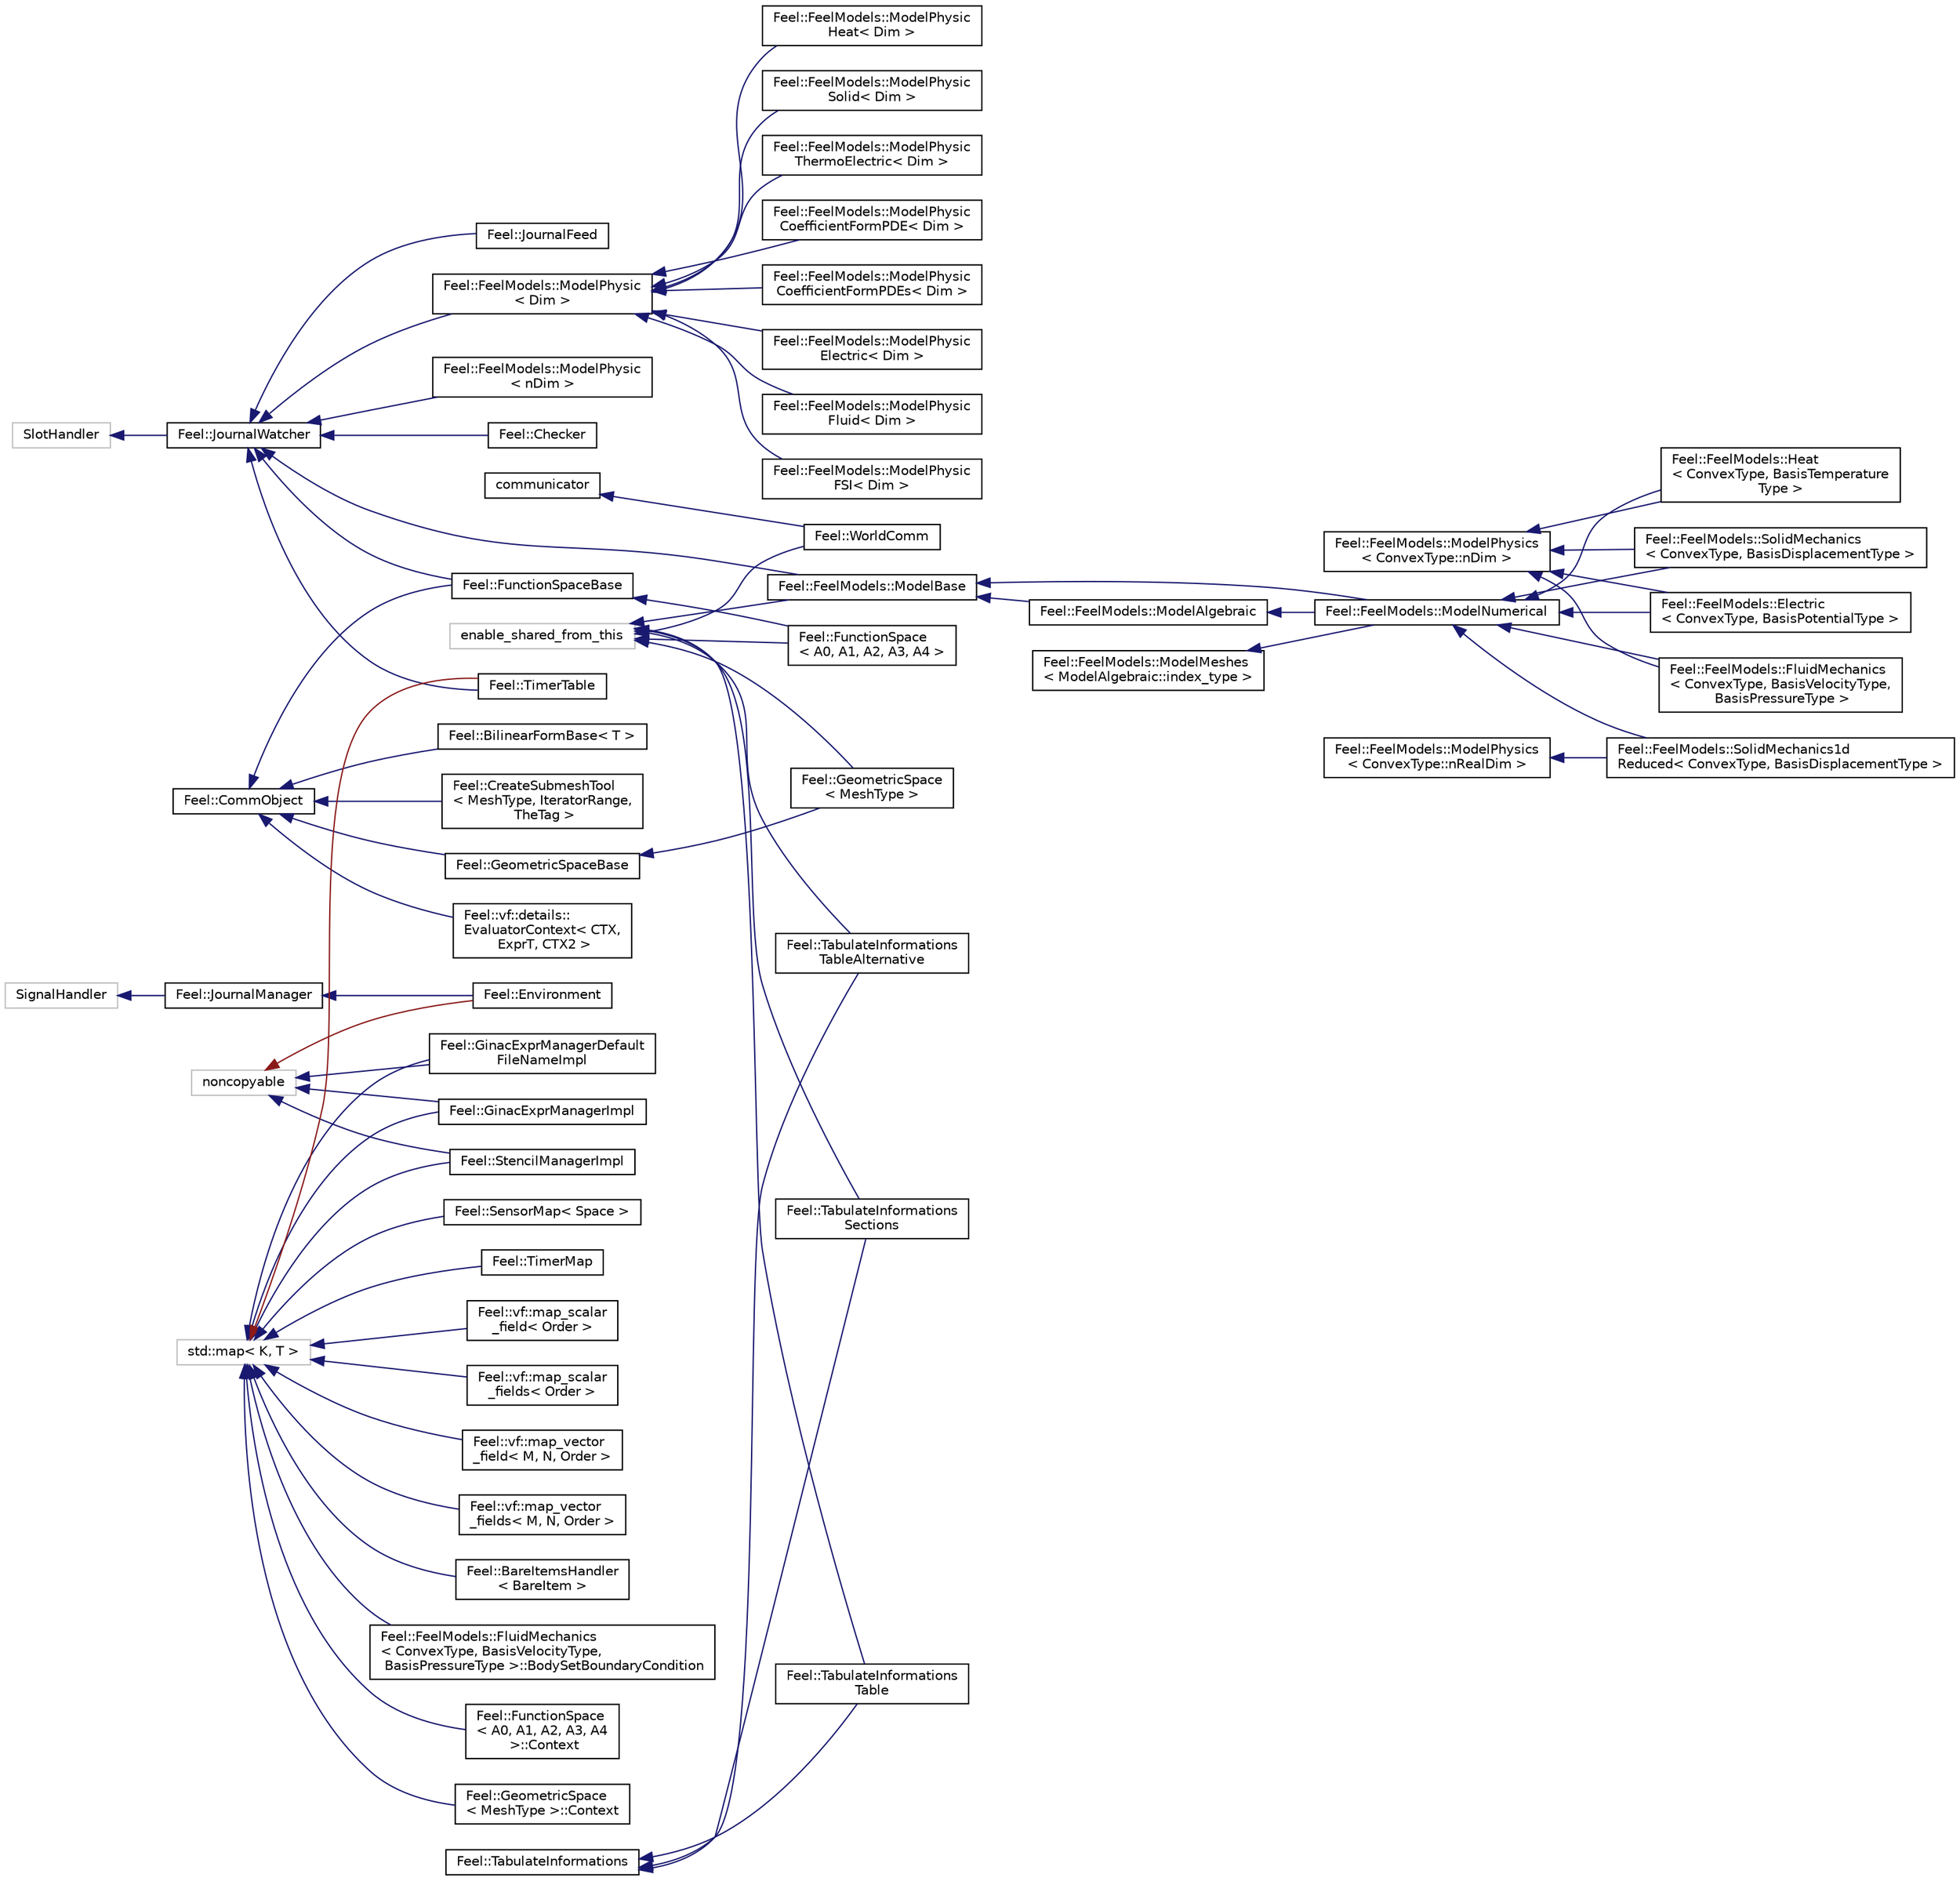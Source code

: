 digraph "Graphical Class Hierarchy"
{
 // LATEX_PDF_SIZE
  edge [fontname="Helvetica",fontsize="10",labelfontname="Helvetica",labelfontsize="10"];
  node [fontname="Helvetica",fontsize="10",shape=record];
  rankdir="LR";
  Node1083 [label="communicator",height=0.2,width=0.4,color="black", fillcolor="white", style="filled",URL="$classboost_1_1mpi_1_1communicator.html",tooltip=" "];
  Node1083 -> Node181 [dir="back",color="midnightblue",fontsize="10",style="solid",fontname="Helvetica"];
  Node181 [label="Feel::WorldComm",height=0.2,width=0.4,color="black", fillcolor="white", style="filled",URL="$classFeel_1_1WorldComm.html",tooltip="Provides interface to MPI Communicators."];
  Node1054 [label="noncopyable",height=0.2,width=0.4,color="grey75", fillcolor="white", style="filled",tooltip=" "];
  Node1054 -> Node1021 [dir="back",color="firebrick4",fontsize="10",style="solid",fontname="Helvetica"];
  Node1021 [label="Feel::Environment",height=0.2,width=0.4,color="black", fillcolor="white", style="filled",URL="$classFeel_1_1Environment.html",tooltip="Initialize, finalize, and query the Feel++ environment."];
  Node1054 -> Node98 [dir="back",color="midnightblue",fontsize="10",style="solid",fontname="Helvetica"];
  Node98 [label="Feel::GinacExprManagerDefault\lFileNameImpl",height=0.2,width=0.4,color="black", fillcolor="white", style="filled",URL="$classFeel_1_1GinacExprManagerDefaultFileNameImpl.html",tooltip=" "];
  Node1054 -> Node99 [dir="back",color="midnightblue",fontsize="10",style="solid",fontname="Helvetica"];
  Node99 [label="Feel::GinacExprManagerImpl",height=0.2,width=0.4,color="black", fillcolor="white", style="filled",URL="$classFeel_1_1GinacExprManagerImpl.html",tooltip=" "];
  Node1054 -> Node101 [dir="back",color="midnightblue",fontsize="10",style="solid",fontname="Helvetica"];
  Node101 [label="Feel::StencilManagerImpl",height=0.2,width=0.4,color="black", fillcolor="white", style="filled",URL="$classFeel_1_1StencilManagerImpl.html",tooltip=" "];
  Node1019 [label="SignalHandler",height=0.2,width=0.4,color="grey75", fillcolor="white", style="filled",tooltip=" "];
  Node1019 -> Node1020 [dir="back",color="midnightblue",fontsize="10",style="solid",fontname="Helvetica"];
  Node1020 [label="Feel::JournalManager",height=0.2,width=0.4,color="black", fillcolor="white", style="filled",URL="$classFeel_1_1JournalManager.html",tooltip="JournalManager that manage the journal system handles all journalWatchers."];
  Node1020 -> Node1021 [dir="back",color="midnightblue",fontsize="10",style="solid",fontname="Helvetica"];
  Node1005 [label="SlotHandler",height=0.2,width=0.4,color="grey75", fillcolor="white", style="filled",tooltip=" "];
  Node1005 -> Node1006 [dir="back",color="midnightblue",fontsize="10",style="solid",fontname="Helvetica"];
  Node1006 [label="Feel::JournalWatcher",height=0.2,width=0.4,color="black", fillcolor="white", style="filled",URL="$classFeel_1_1JournalWatcher.html",tooltip=" "];
  Node1006 -> Node1007 [dir="back",color="midnightblue",fontsize="10",style="solid",fontname="Helvetica"];
  Node1007 [label="Feel::Checker",height=0.2,width=0.4,color="black", fillcolor="white", style="filled",URL="$classFeel_1_1Checker.html",tooltip="Checker class."];
  Node1006 -> Node168 [dir="back",color="midnightblue",fontsize="10",style="solid",fontname="Helvetica"];
  Node168 [label="Feel::FeelModels::ModelBase",height=0.2,width=0.4,color="black", fillcolor="white", style="filled",URL="$classFeel_1_1FeelModels_1_1ModelBase.html",tooltip=" "];
  Node168 -> Node169 [dir="back",color="midnightblue",fontsize="10",style="solid",fontname="Helvetica"];
  Node169 [label="Feel::FeelModels::ModelAlgebraic",height=0.2,width=0.4,color="black", fillcolor="white", style="filled",URL="$classFeel_1_1FeelModels_1_1ModelAlgebraic.html",tooltip=" "];
  Node169 -> Node170 [dir="back",color="midnightblue",fontsize="10",style="solid",fontname="Helvetica"];
  Node170 [label="Feel::FeelModels::ModelNumerical",height=0.2,width=0.4,color="black", fillcolor="white", style="filled",URL="$classFeel_1_1FeelModels_1_1ModelNumerical.html",tooltip="Handles some numerical model aspects: timestepping, mesh and properties."];
  Node170 -> Node171 [dir="back",color="midnightblue",fontsize="10",style="solid",fontname="Helvetica"];
  Node171 [label="Feel::FeelModels::Electric\l\< ConvexType, BasisPotentialType \>",height=0.2,width=0.4,color="black", fillcolor="white", style="filled",URL="$classFeel_1_1FeelModels_1_1Electric.html",tooltip="Toolbox Electric."];
  Node170 -> Node172 [dir="back",color="midnightblue",fontsize="10",style="solid",fontname="Helvetica"];
  Node172 [label="Feel::FeelModels::FluidMechanics\l\< ConvexType, BasisVelocityType,\l BasisPressureType \>",height=0.2,width=0.4,color="black", fillcolor="white", style="filled",URL="$classFeel_1_1FeelModels_1_1FluidMechanics.html",tooltip="Fluid Mechanics Toolbox."];
  Node170 -> Node173 [dir="back",color="midnightblue",fontsize="10",style="solid",fontname="Helvetica"];
  Node173 [label="Feel::FeelModels::Heat\l\< ConvexType, BasisTemperature\lType \>",height=0.2,width=0.4,color="black", fillcolor="white", style="filled",URL="$classFeel_1_1FeelModels_1_1Heat.html",tooltip=" "];
  Node170 -> Node174 [dir="back",color="midnightblue",fontsize="10",style="solid",fontname="Helvetica"];
  Node174 [label="Feel::FeelModels::SolidMechanics\l\< ConvexType, BasisDisplacementType \>",height=0.2,width=0.4,color="black", fillcolor="white", style="filled",URL="$classFeel_1_1FeelModels_1_1SolidMechanics.html",tooltip="Solid Mechanics Toolbox."];
  Node170 -> Node175 [dir="back",color="midnightblue",fontsize="10",style="solid",fontname="Helvetica"];
  Node175 [label="Feel::FeelModels::SolidMechanics1d\lReduced\< ConvexType, BasisDisplacementType \>",height=0.2,width=0.4,color="black", fillcolor="white", style="filled",URL="$classFeel_1_1FeelModels_1_1SolidMechanics1dReduced.html",tooltip=" "];
  Node168 -> Node170 [dir="back",color="midnightblue",fontsize="10",style="solid",fontname="Helvetica"];
  Node1006 -> Node1008 [dir="back",color="midnightblue",fontsize="10",style="solid",fontname="Helvetica"];
  Node1008 [label="Feel::FeelModels::ModelPhysic\l\< Dim \>",height=0.2,width=0.4,color="black", fillcolor="white", style="filled",URL="$classFeel_1_1FeelModels_1_1ModelPhysic.html",tooltip=" "];
  Node1008 -> Node1009 [dir="back",color="midnightblue",fontsize="10",style="solid",fontname="Helvetica"];
  Node1009 [label="Feel::FeelModels::ModelPhysic\lCoefficientFormPDE\< Dim \>",height=0.2,width=0.4,color="black", fillcolor="white", style="filled",URL="$classFeel_1_1FeelModels_1_1ModelPhysicCoefficientFormPDE.html",tooltip=" "];
  Node1008 -> Node1010 [dir="back",color="midnightblue",fontsize="10",style="solid",fontname="Helvetica"];
  Node1010 [label="Feel::FeelModels::ModelPhysic\lCoefficientFormPDEs\< Dim \>",height=0.2,width=0.4,color="black", fillcolor="white", style="filled",URL="$classFeel_1_1FeelModels_1_1ModelPhysicCoefficientFormPDEs.html",tooltip=" "];
  Node1008 -> Node1011 [dir="back",color="midnightblue",fontsize="10",style="solid",fontname="Helvetica"];
  Node1011 [label="Feel::FeelModels::ModelPhysic\lElectric\< Dim \>",height=0.2,width=0.4,color="black", fillcolor="white", style="filled",URL="$classFeel_1_1FeelModels_1_1ModelPhysicElectric.html",tooltip=" "];
  Node1008 -> Node1012 [dir="back",color="midnightblue",fontsize="10",style="solid",fontname="Helvetica"];
  Node1012 [label="Feel::FeelModels::ModelPhysic\lFluid\< Dim \>",height=0.2,width=0.4,color="black", fillcolor="white", style="filled",URL="$classFeel_1_1FeelModels_1_1ModelPhysicFluid.html",tooltip=" "];
  Node1008 -> Node1013 [dir="back",color="midnightblue",fontsize="10",style="solid",fontname="Helvetica"];
  Node1013 [label="Feel::FeelModels::ModelPhysic\lFSI\< Dim \>",height=0.2,width=0.4,color="black", fillcolor="white", style="filled",URL="$classFeel_1_1FeelModels_1_1ModelPhysicFSI.html",tooltip=" "];
  Node1008 -> Node1014 [dir="back",color="midnightblue",fontsize="10",style="solid",fontname="Helvetica"];
  Node1014 [label="Feel::FeelModels::ModelPhysic\lHeat\< Dim \>",height=0.2,width=0.4,color="black", fillcolor="white", style="filled",URL="$classFeel_1_1FeelModels_1_1ModelPhysicHeat.html",tooltip=" "];
  Node1008 -> Node1015 [dir="back",color="midnightblue",fontsize="10",style="solid",fontname="Helvetica"];
  Node1015 [label="Feel::FeelModels::ModelPhysic\lSolid\< Dim \>",height=0.2,width=0.4,color="black", fillcolor="white", style="filled",URL="$classFeel_1_1FeelModels_1_1ModelPhysicSolid.html",tooltip=" "];
  Node1008 -> Node1016 [dir="back",color="midnightblue",fontsize="10",style="solid",fontname="Helvetica"];
  Node1016 [label="Feel::FeelModels::ModelPhysic\lThermoElectric\< Dim \>",height=0.2,width=0.4,color="black", fillcolor="white", style="filled",URL="$classFeel_1_1FeelModels_1_1ModelPhysicThermoElectric.html",tooltip=" "];
  Node1006 -> Node974 [dir="back",color="midnightblue",fontsize="10",style="solid",fontname="Helvetica"];
  Node974 [label="Feel::FunctionSpaceBase",height=0.2,width=0.4,color="black", fillcolor="white", style="filled",URL="$classFeel_1_1FunctionSpaceBase.html",tooltip="base class for FunctionSpace"];
  Node974 -> Node176 [dir="back",color="midnightblue",fontsize="10",style="solid",fontname="Helvetica"];
  Node176 [label="Feel::FunctionSpace\l\< A0, A1, A2, A3, A4 \>",height=0.2,width=0.4,color="black", fillcolor="white", style="filled",URL="$classFeel_1_1FunctionSpace.html",tooltip=" "];
  Node1006 -> Node1017 [dir="back",color="midnightblue",fontsize="10",style="solid",fontname="Helvetica"];
  Node1017 [label="Feel::JournalFeed",height=0.2,width=0.4,color="black", fillcolor="white", style="filled",URL="$classFeel_1_1JournalFeed.html",tooltip=" "];
  Node1006 -> Node103 [dir="back",color="midnightblue",fontsize="10",style="solid",fontname="Helvetica"];
  Node103 [label="Feel::TimerTable",height=0.2,width=0.4,color="black", fillcolor="white", style="filled",URL="$classFeel_1_1TimerTable.html",tooltip="TimerTable is a map of timer."];
  Node1006 -> Node1018 [dir="back",color="midnightblue",fontsize="10",style="solid",fontname="Helvetica"];
  Node1018 [label="Feel::FeelModels::ModelPhysic\l\< nDim \>",height=0.2,width=0.4,color="black", fillcolor="white", style="filled",URL="$classFeel_1_1FeelModels_1_1ModelPhysic.html",tooltip=" "];
  Node971 [label="Feel::CommObject",height=0.2,width=0.4,color="black", fillcolor="white", style="filled",URL="$classFeel_1_1CommObject.html",tooltip=" "];
  Node971 -> Node972 [dir="back",color="midnightblue",fontsize="10",style="solid",fontname="Helvetica"];
  Node972 [label="Feel::BilinearFormBase\< T \>",height=0.2,width=0.4,color="black", fillcolor="white", style="filled",URL="$classFeel_1_1BilinearFormBase.html",tooltip="Base class for Bilinear Forms handle algebraic representation and multithreading."];
  Node971 -> Node973 [dir="back",color="midnightblue",fontsize="10",style="solid",fontname="Helvetica"];
  Node973 [label="Feel::CreateSubmeshTool\l\< MeshType, IteratorRange,\l TheTag \>",height=0.2,width=0.4,color="black", fillcolor="white", style="filled",URL="$classFeel_1_1CreateSubmeshTool.html",tooltip=" "];
  Node971 -> Node974 [dir="back",color="midnightblue",fontsize="10",style="solid",fontname="Helvetica"];
  Node971 -> Node975 [dir="back",color="midnightblue",fontsize="10",style="solid",fontname="Helvetica"];
  Node975 [label="Feel::GeometricSpaceBase",height=0.2,width=0.4,color="black", fillcolor="white", style="filled",URL="$structFeel_1_1GeometricSpaceBase.html",tooltip=" "];
  Node975 -> Node177 [dir="back",color="midnightblue",fontsize="10",style="solid",fontname="Helvetica"];
  Node177 [label="Feel::GeometricSpace\l\< MeshType \>",height=0.2,width=0.4,color="black", fillcolor="white", style="filled",URL="$classFeel_1_1GeometricSpace.html",tooltip=" "];
  Node971 -> Node976 [dir="back",color="midnightblue",fontsize="10",style="solid",fontname="Helvetica"];
  Node976 [label="Feel::vf::details::\lEvaluatorContext\< CTX,\l ExprT, CTX2 \>",height=0.2,width=0.4,color="black", fillcolor="white", style="filled",URL="$classFeel_1_1vf_1_1details_1_1EvaluatorContext.html",tooltip="work class to evaluate expressions at sets of points"];
  Node541 [label="Feel::TabulateInformations",height=0.2,width=0.4,color="black", fillcolor="white", style="filled",URL="$classFeel_1_1TabulateInformations.html",tooltip="base class that describe informations by tabulate/section design"];
  Node541 -> Node178 [dir="back",color="midnightblue",fontsize="10",style="solid",fontname="Helvetica"];
  Node178 [label="Feel::TabulateInformations\lSections",height=0.2,width=0.4,color="black", fillcolor="white", style="filled",URL="$classFeel_1_1TabulateInformationsSections.html",tooltip="describe informations by section"];
  Node541 -> Node179 [dir="back",color="midnightblue",fontsize="10",style="solid",fontname="Helvetica"];
  Node179 [label="Feel::TabulateInformations\lTable",height=0.2,width=0.4,color="black", fillcolor="white", style="filled",URL="$classFeel_1_1TabulateInformationsTable.html",tooltip="describe informations in table"];
  Node541 -> Node180 [dir="back",color="midnightblue",fontsize="10",style="solid",fontname="Helvetica"];
  Node180 [label="Feel::TabulateInformations\lTableAlternative",height=0.2,width=0.4,color="black", fillcolor="white", style="filled",URL="$classFeel_1_1TabulateInformationsTableAlternative.html",tooltip="describe informations in table"];
  Node342 [label="Feel::FeelModels::ModelMeshes\l\< ModelAlgebraic::index_type \>",height=0.2,width=0.4,color="black", fillcolor="white", style="filled",URL="$classFeel_1_1FeelModels_1_1ModelMeshes.html",tooltip=" "];
  Node342 -> Node170 [dir="back",color="midnightblue",fontsize="10",style="solid",fontname="Helvetica"];
  Node341 [label="Feel::FeelModels::ModelPhysics\l\< ConvexType::nDim \>",height=0.2,width=0.4,color="black", fillcolor="white", style="filled",URL="$classFeel_1_1FeelModels_1_1ModelPhysics.html",tooltip=" "];
  Node341 -> Node171 [dir="back",color="midnightblue",fontsize="10",style="solid",fontname="Helvetica"];
  Node341 -> Node172 [dir="back",color="midnightblue",fontsize="10",style="solid",fontname="Helvetica"];
  Node341 -> Node173 [dir="back",color="midnightblue",fontsize="10",style="solid",fontname="Helvetica"];
  Node341 -> Node174 [dir="back",color="midnightblue",fontsize="10",style="solid",fontname="Helvetica"];
  Node340 [label="Feel::FeelModels::ModelPhysics\l\< ConvexType::nRealDim \>",height=0.2,width=0.4,color="black", fillcolor="white", style="filled",URL="$classFeel_1_1FeelModels_1_1ModelPhysics.html",tooltip=" "];
  Node340 -> Node175 [dir="back",color="midnightblue",fontsize="10",style="solid",fontname="Helvetica"];
  Node167 [label="enable_shared_from_this",height=0.2,width=0.4,color="grey75", fillcolor="white", style="filled",tooltip=" "];
  Node167 -> Node168 [dir="back",color="midnightblue",fontsize="10",style="solid",fontname="Helvetica"];
  Node167 -> Node176 [dir="back",color="midnightblue",fontsize="10",style="solid",fontname="Helvetica"];
  Node167 -> Node177 [dir="back",color="midnightblue",fontsize="10",style="solid",fontname="Helvetica"];
  Node167 -> Node178 [dir="back",color="midnightblue",fontsize="10",style="solid",fontname="Helvetica"];
  Node167 -> Node179 [dir="back",color="midnightblue",fontsize="10",style="solid",fontname="Helvetica"];
  Node167 -> Node180 [dir="back",color="midnightblue",fontsize="10",style="solid",fontname="Helvetica"];
  Node167 -> Node181 [dir="back",color="midnightblue",fontsize="10",style="solid",fontname="Helvetica"];
  Node93 [label="std::map\< K, T \>",height=0.2,width=0.4,color="grey75", fillcolor="white", style="filled",tooltip="STL class."];
  Node93 -> Node0 [dir="back",color="midnightblue",fontsize="10",style="solid",fontname="Helvetica"];
  Node0 [label="Feel::BareItemsHandler\l\< BareItem \>",height=0.2,width=0.4,color="black", fillcolor="white", style="filled",URL="$classFeel_1_1BareItemsHandler.html",tooltip="Bare Items Handler."];
  Node93 -> Node95 [dir="back",color="midnightblue",fontsize="10",style="solid",fontname="Helvetica"];
  Node95 [label="Feel::FeelModels::FluidMechanics\l\< ConvexType, BasisVelocityType,\l BasisPressureType \>::BodySetBoundaryCondition",height=0.2,width=0.4,color="black", fillcolor="white", style="filled",URL="$classFeel_1_1FeelModels_1_1FluidMechanics_1_1BodySetBoundaryCondition.html",tooltip=" "];
  Node93 -> Node96 [dir="back",color="midnightblue",fontsize="10",style="solid",fontname="Helvetica"];
  Node96 [label="Feel::FunctionSpace\l\< A0, A1, A2, A3, A4\l \>::Context",height=0.2,width=0.4,color="black", fillcolor="white", style="filled",URL="$classFeel_1_1FunctionSpace_1_1Context.html",tooltip=" "];
  Node93 -> Node97 [dir="back",color="midnightblue",fontsize="10",style="solid",fontname="Helvetica"];
  Node97 [label="Feel::GeometricSpace\l\< MeshType \>::Context",height=0.2,width=0.4,color="black", fillcolor="white", style="filled",URL="$classFeel_1_1GeometricSpace_1_1Context.html",tooltip=" "];
  Node93 -> Node98 [dir="back",color="midnightblue",fontsize="10",style="solid",fontname="Helvetica"];
  Node93 -> Node99 [dir="back",color="midnightblue",fontsize="10",style="solid",fontname="Helvetica"];
  Node93 -> Node100 [dir="back",color="midnightblue",fontsize="10",style="solid",fontname="Helvetica"];
  Node100 [label="Feel::SensorMap\< Space \>",height=0.2,width=0.4,color="black", fillcolor="white", style="filled",URL="$classFeel_1_1SensorMap.html",tooltip=" "];
  Node93 -> Node101 [dir="back",color="midnightblue",fontsize="10",style="solid",fontname="Helvetica"];
  Node93 -> Node102 [dir="back",color="midnightblue",fontsize="10",style="solid",fontname="Helvetica"];
  Node102 [label="Feel::TimerMap",height=0.2,width=0.4,color="black", fillcolor="white", style="filled",URL="$classFeel_1_1TimerMap.html",tooltip="timers map"];
  Node93 -> Node103 [dir="back",color="firebrick4",fontsize="10",style="solid",fontname="Helvetica"];
  Node93 -> Node104 [dir="back",color="midnightblue",fontsize="10",style="solid",fontname="Helvetica"];
  Node104 [label="Feel::vf::map_scalar\l_field\< Order \>",height=0.2,width=0.4,color="black", fillcolor="white", style="filled",URL="$structFeel_1_1vf_1_1map__scalar__field.html",tooltip="defines a dictionary of scalar fields"];
  Node93 -> Node105 [dir="back",color="midnightblue",fontsize="10",style="solid",fontname="Helvetica"];
  Node105 [label="Feel::vf::map_scalar\l_fields\< Order \>",height=0.2,width=0.4,color="black", fillcolor="white", style="filled",URL="$structFeel_1_1vf_1_1map__scalar__fields.html",tooltip=" "];
  Node93 -> Node106 [dir="back",color="midnightblue",fontsize="10",style="solid",fontname="Helvetica"];
  Node106 [label="Feel::vf::map_vector\l_field\< M, N, Order \>",height=0.2,width=0.4,color="black", fillcolor="white", style="filled",URL="$structFeel_1_1vf_1_1map__vector__field.html",tooltip="defines a dictionary of vector fields"];
  Node93 -> Node107 [dir="back",color="midnightblue",fontsize="10",style="solid",fontname="Helvetica"];
  Node107 [label="Feel::vf::map_vector\l_fields\< M, N, Order \>",height=0.2,width=0.4,color="black", fillcolor="white", style="filled",URL="$structFeel_1_1vf_1_1map__vector__fields.html",tooltip=" "];
}
